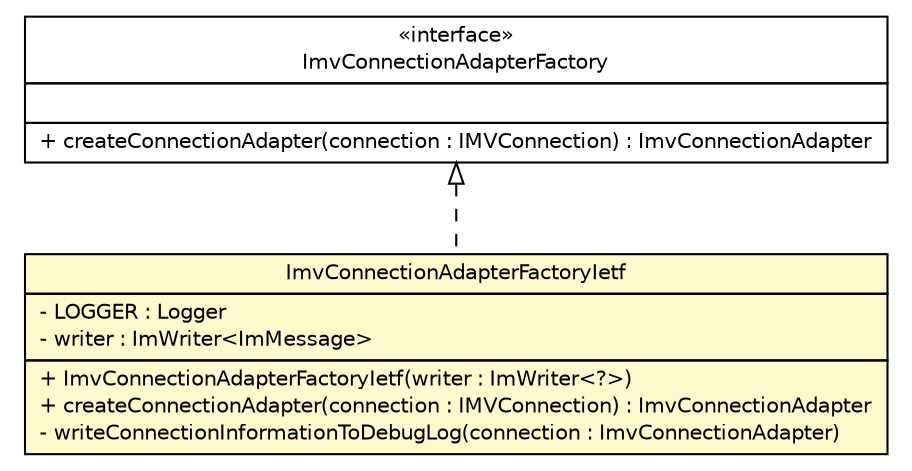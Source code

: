 #!/usr/local/bin/dot
#
# Class diagram 
# Generated by UMLGraph version R5_6 (http://www.umlgraph.org/)
#

digraph G {
	edge [fontname="Helvetica",fontsize=10,labelfontname="Helvetica",labelfontsize=10];
	node [fontname="Helvetica",fontsize=10,shape=plaintext];
	nodesep=0.25;
	ranksep=0.5;
	// de.hsbremen.tc.tnc.im.adapter.connection.ImvConnectionAdapterFactory
	c5523 [label=<<table title="de.hsbremen.tc.tnc.im.adapter.connection.ImvConnectionAdapterFactory" border="0" cellborder="1" cellspacing="0" cellpadding="2" port="p" href="./ImvConnectionAdapterFactory.html">
		<tr><td><table border="0" cellspacing="0" cellpadding="1">
<tr><td align="center" balign="center"> &#171;interface&#187; </td></tr>
<tr><td align="center" balign="center"> ImvConnectionAdapterFactory </td></tr>
		</table></td></tr>
		<tr><td><table border="0" cellspacing="0" cellpadding="1">
<tr><td align="left" balign="left">  </td></tr>
		</table></td></tr>
		<tr><td><table border="0" cellspacing="0" cellpadding="1">
<tr><td align="left" balign="left"> + createConnectionAdapter(connection : IMVConnection) : ImvConnectionAdapter </td></tr>
		</table></td></tr>
		</table>>, URL="./ImvConnectionAdapterFactory.html", fontname="Helvetica", fontcolor="black", fontsize=10.0];
	// de.hsbremen.tc.tnc.im.adapter.connection.ImvConnectionAdapterFactoryIetf
	c5525 [label=<<table title="de.hsbremen.tc.tnc.im.adapter.connection.ImvConnectionAdapterFactoryIetf" border="0" cellborder="1" cellspacing="0" cellpadding="2" port="p" bgcolor="lemonChiffon" href="./ImvConnectionAdapterFactoryIetf.html">
		<tr><td><table border="0" cellspacing="0" cellpadding="1">
<tr><td align="center" balign="center"> ImvConnectionAdapterFactoryIetf </td></tr>
		</table></td></tr>
		<tr><td><table border="0" cellspacing="0" cellpadding="1">
<tr><td align="left" balign="left"> - LOGGER : Logger </td></tr>
<tr><td align="left" balign="left"> - writer : ImWriter&lt;ImMessage&gt; </td></tr>
		</table></td></tr>
		<tr><td><table border="0" cellspacing="0" cellpadding="1">
<tr><td align="left" balign="left"> + ImvConnectionAdapterFactoryIetf(writer : ImWriter&lt;?&gt;) </td></tr>
<tr><td align="left" balign="left"> + createConnectionAdapter(connection : IMVConnection) : ImvConnectionAdapter </td></tr>
<tr><td align="left" balign="left"> - writeConnectionInformationToDebugLog(connection : ImvConnectionAdapter) </td></tr>
		</table></td></tr>
		</table>>, URL="./ImvConnectionAdapterFactoryIetf.html", fontname="Helvetica", fontcolor="black", fontsize=10.0];
	//de.hsbremen.tc.tnc.im.adapter.connection.ImvConnectionAdapterFactoryIetf implements de.hsbremen.tc.tnc.im.adapter.connection.ImvConnectionAdapterFactory
	c5523:p -> c5525:p [dir=back,arrowtail=empty,style=dashed];
}

